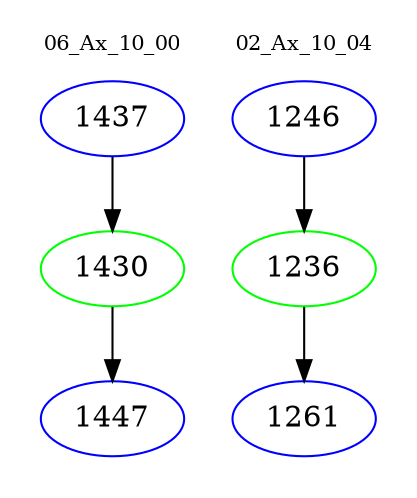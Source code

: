 digraph{
subgraph cluster_0 {
color = white
label = "06_Ax_10_00";
fontsize=10;
T0_1437 [label="1437", color="blue"]
T0_1437 -> T0_1430 [color="black"]
T0_1430 [label="1430", color="green"]
T0_1430 -> T0_1447 [color="black"]
T0_1447 [label="1447", color="blue"]
}
subgraph cluster_1 {
color = white
label = "02_Ax_10_04";
fontsize=10;
T1_1246 [label="1246", color="blue"]
T1_1246 -> T1_1236 [color="black"]
T1_1236 [label="1236", color="green"]
T1_1236 -> T1_1261 [color="black"]
T1_1261 [label="1261", color="blue"]
}
}
